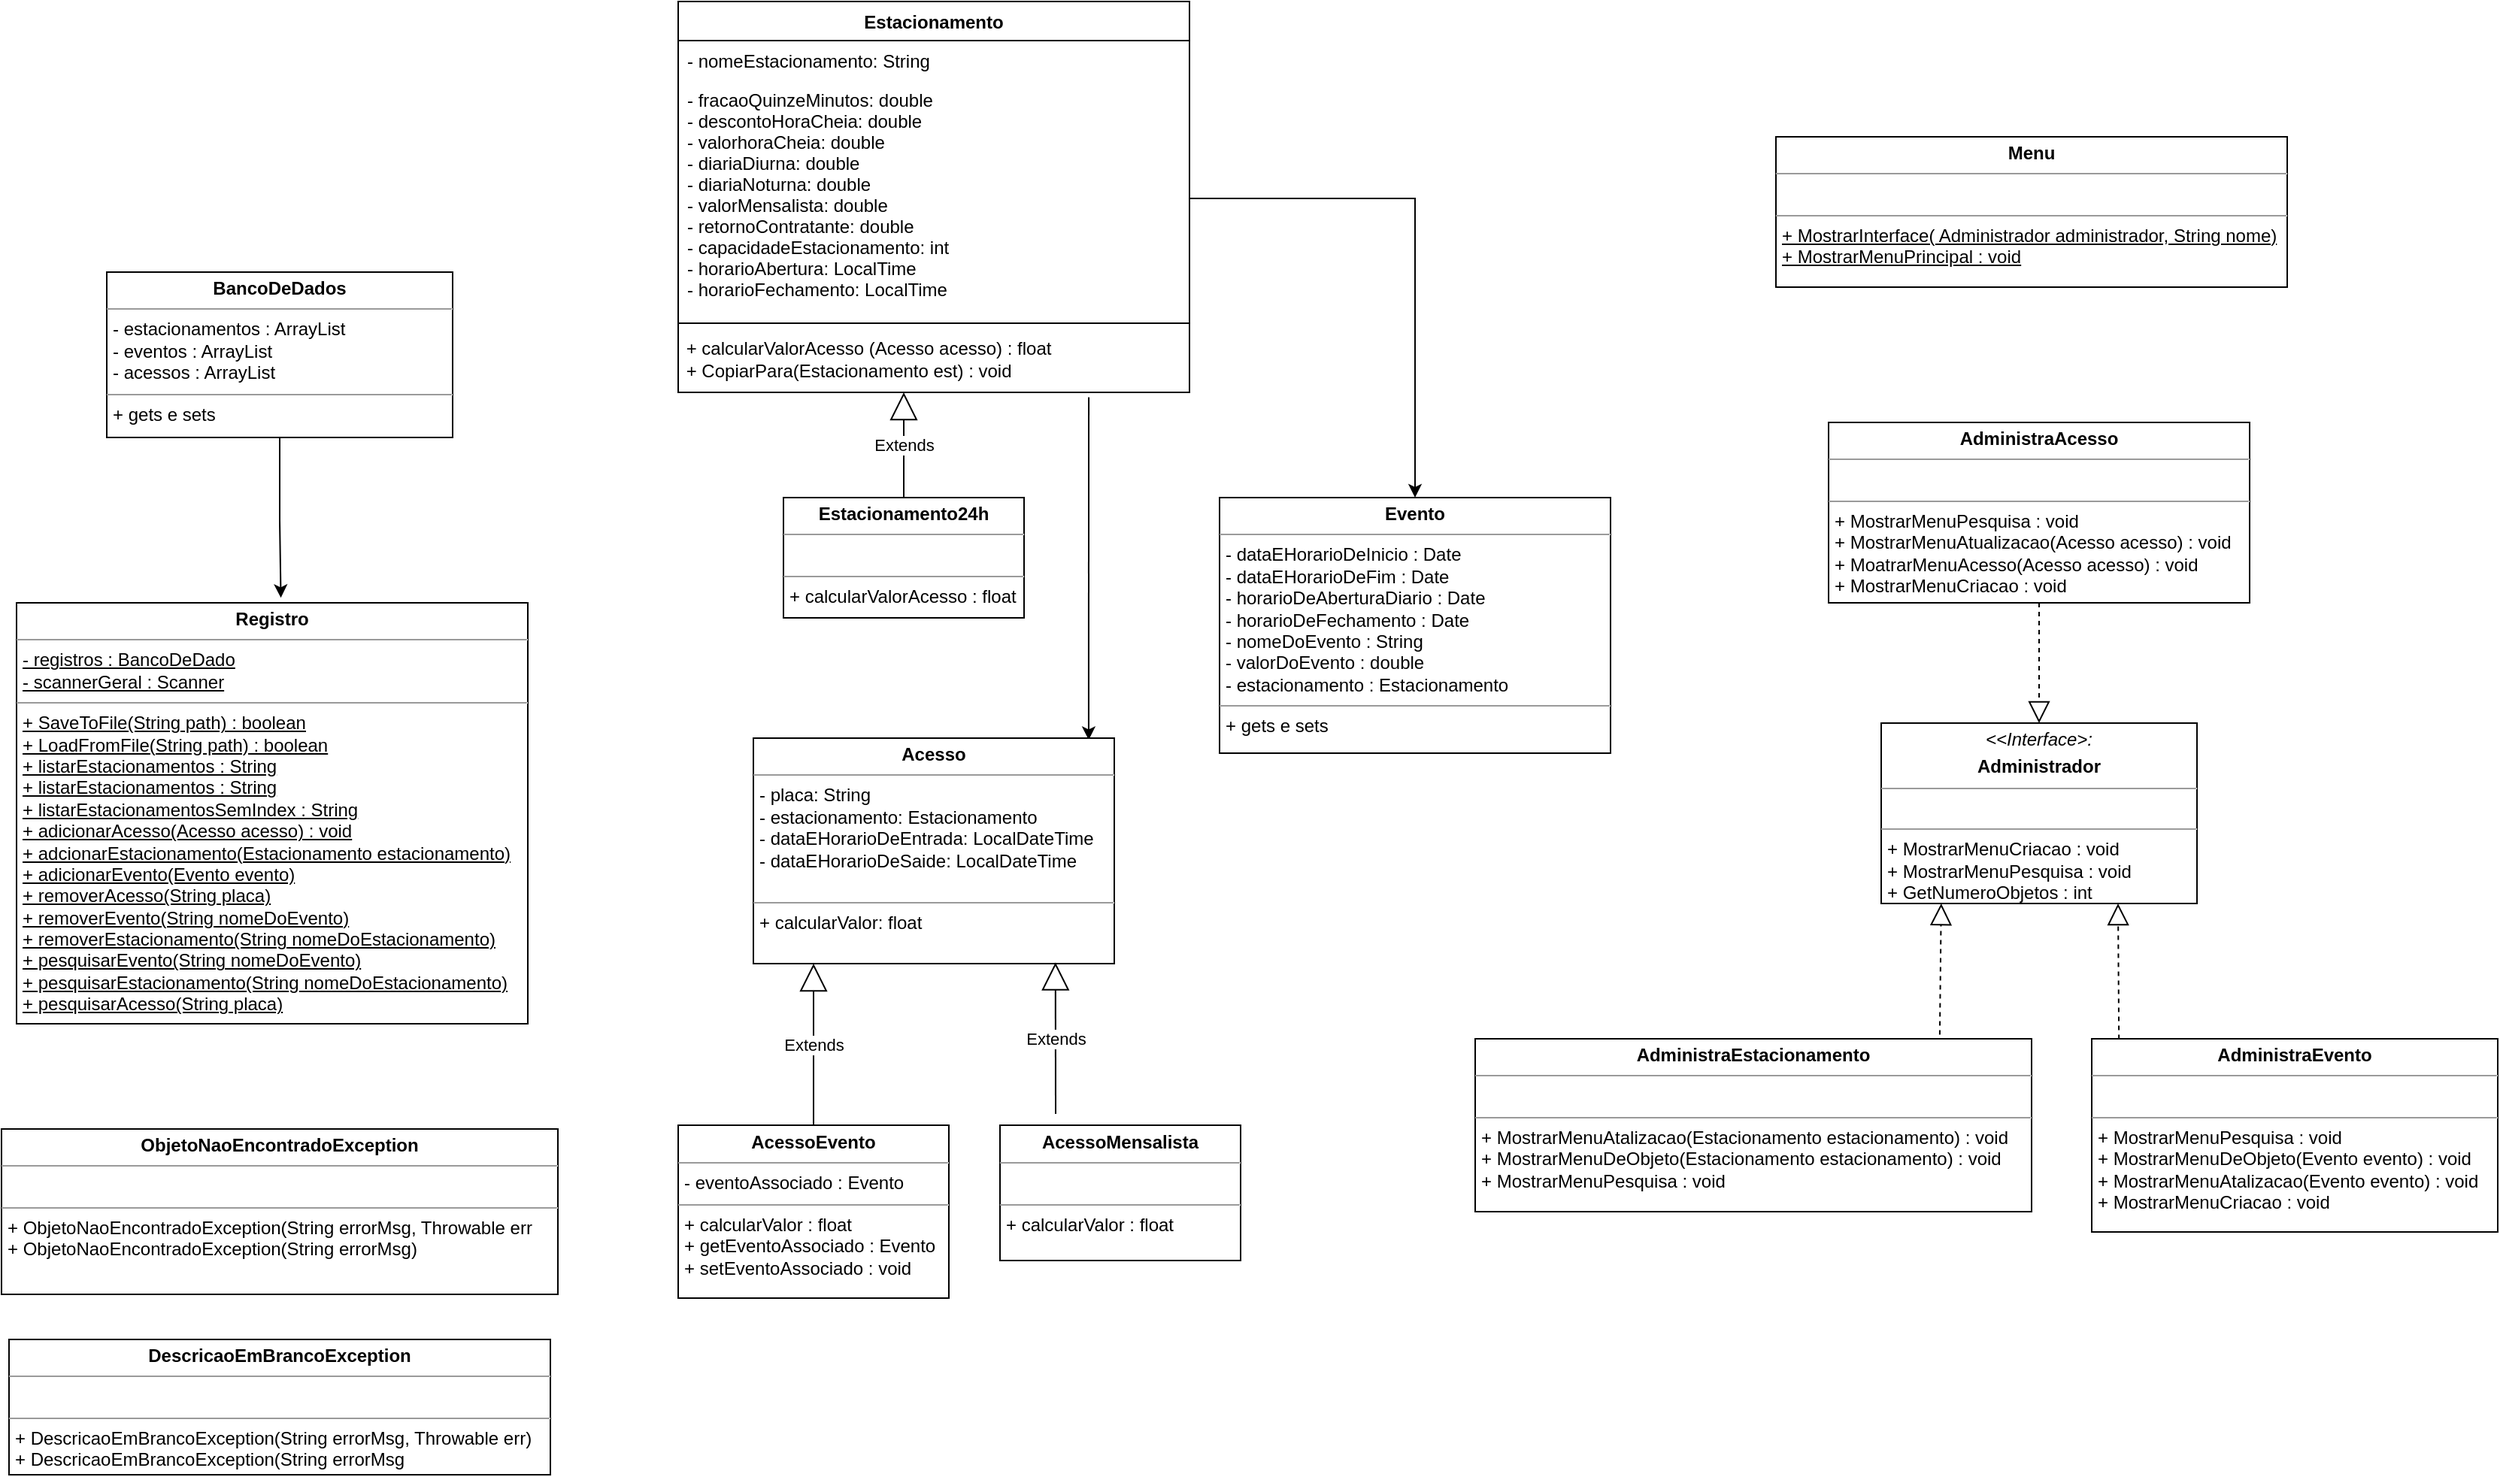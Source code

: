 <mxfile version="20.2.8" type="device"><diagram id="C5RBs43oDa-KdzZeNtuy" name="Page-1"><mxGraphModel dx="2425" dy="811" grid="1" gridSize="10" guides="1" tooltips="1" connect="1" arrows="1" fold="1" page="1" pageScale="1" pageWidth="827" pageHeight="1169" math="0" shadow="0"><root><mxCell id="WIyWlLk6GJQsqaUBKTNV-0"/><mxCell id="WIyWlLk6GJQsqaUBKTNV-1" parent="WIyWlLk6GJQsqaUBKTNV-0"/><mxCell id="Tdjoox6hEZeRasPWhEUy-16" style="edgeStyle=orthogonalEdgeStyle;rounded=0;orthogonalLoop=1;jettySize=auto;html=1;entryX=0.929;entryY=0.008;entryDx=0;entryDy=0;entryPerimeter=0;exitX=0.803;exitY=1.131;exitDx=0;exitDy=0;exitPerimeter=0;" edge="1" parent="WIyWlLk6GJQsqaUBKTNV-1" source="Tdjoox6hEZeRasPWhEUy-1" target="5Bb1ZXkFpV4M8pYd9WVb-0"><mxGeometry relative="1" as="geometry"/></mxCell><mxCell id="zkfFHV4jXpPFQw0GAbJ--0" value="Estacionamento" style="swimlane;fontStyle=1;align=center;verticalAlign=top;childLayout=stackLayout;horizontal=1;startSize=26;horizontalStack=0;resizeParent=1;resizeLast=0;collapsible=1;marginBottom=0;rounded=0;shadow=0;strokeWidth=1;" parent="WIyWlLk6GJQsqaUBKTNV-1" vertex="1"><mxGeometry x="200" y="110" width="340" height="260" as="geometry"><mxRectangle x="230" y="140" width="160" height="26" as="alternateBounds"/></mxGeometry></mxCell><mxCell id="zkfFHV4jXpPFQw0GAbJ--1" value="- nomeEstacionamento: String" style="text;align=left;verticalAlign=top;spacingLeft=4;spacingRight=4;overflow=hidden;rotatable=0;points=[[0,0.5],[1,0.5]];portConstraint=eastwest;" parent="zkfFHV4jXpPFQw0GAbJ--0" vertex="1"><mxGeometry y="26" width="340" height="26" as="geometry"/></mxCell><mxCell id="zkfFHV4jXpPFQw0GAbJ--3" value="- fracaoQuinzeMinutos: double&#10;- descontoHoraCheia: double&#10;- valorhoraCheia: double&#10;- diariaDiurna: double&#10;- diariaNoturna: double&#10;- valorMensalista: double&#10;- retornoContratante: double&#10;- capacidadeEstacionamento: int&#10;- horarioAbertura: LocalTime&#10;- horarioFechamento: LocalTime" style="text;align=left;verticalAlign=top;spacingLeft=4;spacingRight=4;overflow=hidden;rotatable=0;points=[[0,0.5],[1,0.5]];portConstraint=eastwest;rounded=0;shadow=0;html=0;" parent="zkfFHV4jXpPFQw0GAbJ--0" vertex="1"><mxGeometry y="52" width="340" height="158" as="geometry"/></mxCell><mxCell id="zkfFHV4jXpPFQw0GAbJ--4" value="" style="line;html=1;strokeWidth=1;align=left;verticalAlign=middle;spacingTop=-1;spacingLeft=3;spacingRight=3;rotatable=0;labelPosition=right;points=[];portConstraint=eastwest;" parent="zkfFHV4jXpPFQw0GAbJ--0" vertex="1"><mxGeometry y="210" width="340" height="8" as="geometry"/></mxCell><mxCell id="Tdjoox6hEZeRasPWhEUy-1" value="&amp;nbsp;+ calcularValorAcesso (Acesso acesso) : float&lt;br&gt;&amp;nbsp;+ CopiarPara(Estacionamento est) : void" style="text;html=1;align=left;verticalAlign=middle;resizable=0;points=[];autosize=1;strokeColor=none;fillColor=none;" vertex="1" parent="zkfFHV4jXpPFQw0GAbJ--0"><mxGeometry y="218" width="340" height="40" as="geometry"/></mxCell><mxCell id="5Bb1ZXkFpV4M8pYd9WVb-0" value="&lt;p style=&quot;margin:0px;margin-top:4px;text-align:center;&quot;&gt;&lt;b&gt;Acesso&lt;/b&gt;&lt;/p&gt;&lt;hr size=&quot;1&quot;&gt;&lt;p style=&quot;margin:0px;margin-left:4px;&quot;&gt;- placa: String&lt;/p&gt;&lt;p style=&quot;margin:0px;margin-left:4px;&quot;&gt;- estacionamento: Estacionamento&lt;/p&gt;&lt;p style=&quot;margin:0px;margin-left:4px;&quot;&gt;- dataEHorarioDeEntrada: LocalDateTime&lt;/p&gt;&lt;p style=&quot;margin:0px;margin-left:4px;&quot;&gt;- dataEHorarioDeSaide: LocalDateTime&lt;/p&gt;&lt;p style=&quot;margin:0px;margin-left:4px;&quot;&gt;&lt;br&gt;&lt;/p&gt;&lt;hr size=&quot;1&quot;&gt;&lt;p style=&quot;margin:0px;margin-left:4px;&quot;&gt;+ calcularValor: float&lt;/p&gt;&lt;p style=&quot;margin:0px;margin-left:4px;&quot;&gt;&lt;br&gt;&lt;/p&gt;" style="verticalAlign=top;align=left;overflow=fill;fontSize=12;fontFamily=Helvetica;html=1;" parent="WIyWlLk6GJQsqaUBKTNV-1" vertex="1"><mxGeometry x="250" y="600" width="240" height="150" as="geometry"/></mxCell><mxCell id="5Bb1ZXkFpV4M8pYd9WVb-1" value="&lt;p style=&quot;margin:0px;margin-top:4px;text-align:center;&quot;&gt;&lt;b&gt;AdministraAcesso&lt;/b&gt;&lt;/p&gt;&lt;hr size=&quot;1&quot;&gt;&lt;p style=&quot;margin:0px;margin-left:4px;&quot;&gt;&lt;br&gt;&lt;/p&gt;&lt;hr size=&quot;1&quot;&gt;&lt;p style=&quot;margin:0px;margin-left:4px;&quot;&gt;+ MostrarMenuPesquisa : void&lt;/p&gt;&lt;p style=&quot;margin:0px;margin-left:4px;&quot;&gt;+ MostrarMenuAtualizacao(Acesso acesso) : void&lt;/p&gt;&lt;p style=&quot;margin:0px;margin-left:4px;&quot;&gt;+ MoatrarMenuAcesso(Acesso acesso) : void&lt;/p&gt;&lt;p style=&quot;margin:0px;margin-left:4px;&quot;&gt;+ MostrarMenuCriacao : void&lt;/p&gt;" style="verticalAlign=top;align=left;overflow=fill;fontSize=12;fontFamily=Helvetica;html=1;" parent="WIyWlLk6GJQsqaUBKTNV-1" vertex="1"><mxGeometry x="965" y="390" width="280" height="120" as="geometry"/></mxCell><mxCell id="5Bb1ZXkFpV4M8pYd9WVb-3" value="&lt;p style=&quot;margin:0px;margin-top:4px;text-align:center;&quot;&gt;&lt;i style=&quot;&quot;&gt;&amp;lt;&amp;lt;Interface&amp;gt;:&lt;/i&gt;&lt;/p&gt;&lt;p style=&quot;margin:0px;margin-top:4px;text-align:center;&quot;&gt;&lt;b&gt;Administrador&lt;/b&gt;&lt;/p&gt;&lt;hr size=&quot;1&quot;&gt;&lt;p style=&quot;margin:0px;margin-left:4px;&quot;&gt;&lt;br&gt;&lt;/p&gt;&lt;hr size=&quot;1&quot;&gt;&lt;p style=&quot;margin:0px;margin-left:4px;&quot;&gt;+ MostrarMenuCriacao : void&lt;/p&gt;&lt;p style=&quot;margin:0px;margin-left:4px;&quot;&gt;+ MostrarMenuPesquisa : void&lt;/p&gt;&lt;p style=&quot;margin:0px;margin-left:4px;&quot;&gt;+ GetNumeroObjetos : int&lt;/p&gt;" style="verticalAlign=top;align=left;overflow=fill;fontSize=12;fontFamily=Helvetica;html=1;" parent="WIyWlLk6GJQsqaUBKTNV-1" vertex="1"><mxGeometry x="1000" y="590" width="210" height="120" as="geometry"/></mxCell><mxCell id="5Bb1ZXkFpV4M8pYd9WVb-4" value="&lt;p style=&quot;margin:0px;margin-top:4px;text-align:center;&quot;&gt;&lt;b&gt;AdministraEstacionamento&lt;/b&gt;&lt;/p&gt;&lt;hr size=&quot;1&quot;&gt;&lt;p style=&quot;margin:0px;margin-left:4px;&quot;&gt;&lt;br&gt;&lt;/p&gt;&lt;hr size=&quot;1&quot;&gt;&lt;p style=&quot;margin:0px;margin-left:4px;&quot;&gt;+ MostrarMenuAtalizacao(Estacionamento estacionamento) : void&lt;/p&gt;&lt;p style=&quot;margin:0px;margin-left:4px;&quot;&gt;+ MostrarMenuDeObjeto(Estacionamento estacionamento) : void&lt;/p&gt;&lt;p style=&quot;margin:0px;margin-left:4px;&quot;&gt;+ MostrarMenuPesquisa : void&lt;/p&gt;" style="verticalAlign=top;align=left;overflow=fill;fontSize=12;fontFamily=Helvetica;html=1;" parent="WIyWlLk6GJQsqaUBKTNV-1" vertex="1"><mxGeometry x="730" y="800" width="370" height="115" as="geometry"/></mxCell><mxCell id="5Bb1ZXkFpV4M8pYd9WVb-5" value="&lt;p style=&quot;margin:0px;margin-top:4px;text-align:center;&quot;&gt;&lt;b&gt;AdministraEvento&lt;/b&gt;&lt;/p&gt;&lt;hr size=&quot;1&quot;&gt;&lt;p style=&quot;margin:0px;margin-left:4px;&quot;&gt;&lt;br&gt;&lt;/p&gt;&lt;hr size=&quot;1&quot;&gt;&lt;p style=&quot;margin: 0px 0px 0px 4px;&quot;&gt;+ MostrarMenuPesquisa : void&lt;/p&gt;&lt;p style=&quot;margin: 0px 0px 0px 4px;&quot;&gt;+ MostrarMenuDeObjeto(Evento evento) : void&lt;/p&gt;&lt;p style=&quot;margin: 0px 0px 0px 4px;&quot;&gt;+ MostrarMenuAtalizacao(Evento evento) : void&lt;/p&gt;&lt;p style=&quot;margin: 0px 0px 0px 4px;&quot;&gt;+ MostrarMenuCriacao : void&lt;/p&gt;" style="verticalAlign=top;align=left;overflow=fill;fontSize=12;fontFamily=Helvetica;html=1;" parent="WIyWlLk6GJQsqaUBKTNV-1" vertex="1"><mxGeometry x="1140" y="800" width="270" height="128.5" as="geometry"/></mxCell><mxCell id="Tdjoox6hEZeRasPWhEUy-19" style="edgeStyle=orthogonalEdgeStyle;rounded=0;orthogonalLoop=1;jettySize=auto;html=1;entryX=0.517;entryY=-0.012;entryDx=0;entryDy=0;entryPerimeter=0;" edge="1" parent="WIyWlLk6GJQsqaUBKTNV-1" source="5Bb1ZXkFpV4M8pYd9WVb-6" target="5Bb1ZXkFpV4M8pYd9WVb-14"><mxGeometry relative="1" as="geometry"/></mxCell><mxCell id="5Bb1ZXkFpV4M8pYd9WVb-6" value="&lt;p style=&quot;margin:0px;margin-top:4px;text-align:center;&quot;&gt;&lt;b&gt;BancoDeDados&lt;/b&gt;&lt;/p&gt;&lt;hr size=&quot;1&quot;&gt;&lt;p style=&quot;margin:0px;margin-left:4px;&quot;&gt;- estacionamentos : ArrayList&lt;/p&gt;&lt;p style=&quot;margin:0px;margin-left:4px;&quot;&gt;- eventos : ArrayList&lt;/p&gt;&lt;p style=&quot;margin:0px;margin-left:4px;&quot;&gt;- acessos : ArrayList&lt;/p&gt;&lt;hr size=&quot;1&quot;&gt;&lt;p style=&quot;margin:0px;margin-left:4px;&quot;&gt;+ gets e sets&lt;/p&gt;" style="verticalAlign=top;align=left;overflow=fill;fontSize=12;fontFamily=Helvetica;html=1;" parent="WIyWlLk6GJQsqaUBKTNV-1" vertex="1"><mxGeometry x="-180" y="290" width="230" height="110" as="geometry"/></mxCell><mxCell id="5Bb1ZXkFpV4M8pYd9WVb-7" value="&lt;p style=&quot;margin:0px;margin-top:4px;text-align:center;&quot;&gt;&lt;b&gt;Evento&lt;/b&gt;&lt;/p&gt;&lt;hr size=&quot;1&quot;&gt;&lt;p style=&quot;margin:0px;margin-left:4px;&quot;&gt;- dataEHorarioDeInicio : Date&lt;/p&gt;&lt;p style=&quot;margin:0px;margin-left:4px;&quot;&gt;- dataEHorarioDeFim : Date&lt;/p&gt;&lt;p style=&quot;margin:0px;margin-left:4px;&quot;&gt;- horarioDeAberturaDiario : Date&lt;/p&gt;&lt;p style=&quot;margin:0px;margin-left:4px;&quot;&gt;- horarioDeFechamento : Date&lt;/p&gt;&lt;p style=&quot;margin:0px;margin-left:4px;&quot;&gt;- nomeDoEvento : String&lt;/p&gt;&lt;p style=&quot;margin:0px;margin-left:4px;&quot;&gt;- valorDoEvento : double&lt;/p&gt;&lt;p style=&quot;margin:0px;margin-left:4px;&quot;&gt;- estacionamento : Estacionamento&lt;/p&gt;&lt;hr size=&quot;1&quot;&gt;&lt;p style=&quot;margin:0px;margin-left:4px;&quot;&gt;+ gets e sets&lt;/p&gt;" style="verticalAlign=top;align=left;overflow=fill;fontSize=12;fontFamily=Helvetica;html=1;" parent="WIyWlLk6GJQsqaUBKTNV-1" vertex="1"><mxGeometry x="560" y="440" width="260" height="170" as="geometry"/></mxCell><mxCell id="5Bb1ZXkFpV4M8pYd9WVb-8" value="&lt;p style=&quot;margin:0px;margin-top:4px;text-align:center;&quot;&gt;&lt;b&gt;DescricaoEmBrancoException&lt;/b&gt;&lt;/p&gt;&lt;hr size=&quot;1&quot;&gt;&lt;p style=&quot;margin:0px;margin-left:4px;&quot;&gt;&lt;br&gt;&lt;/p&gt;&lt;hr size=&quot;1&quot;&gt;&lt;p style=&quot;margin:0px;margin-left:4px;&quot;&gt;+ DescricaoEmBrancoException(String errorMsg, Throwable err)&lt;/p&gt;&lt;p style=&quot;margin:0px;margin-left:4px;&quot;&gt;+ DescricaoEmBrancoException(String errorMsg&lt;/p&gt;" style="verticalAlign=top;align=left;overflow=fill;fontSize=12;fontFamily=Helvetica;html=1;" parent="WIyWlLk6GJQsqaUBKTNV-1" vertex="1"><mxGeometry x="-245" y="1000" width="360" height="90" as="geometry"/></mxCell><mxCell id="5Bb1ZXkFpV4M8pYd9WVb-12" value="&lt;p style=&quot;margin:0px;margin-top:4px;text-align:center;&quot;&gt;&lt;b&gt;Menu&lt;/b&gt;&lt;/p&gt;&lt;hr size=&quot;1&quot;&gt;&lt;p style=&quot;margin:0px;margin-left:4px;&quot;&gt;&lt;br&gt;&lt;/p&gt;&lt;hr size=&quot;1&quot;&gt;&lt;p style=&quot;margin:0px;margin-left:4px;&quot;&gt;&lt;u&gt;+ MostrarInterface( Administrador administrador, String nome)&lt;/u&gt;&lt;/p&gt;&lt;p style=&quot;margin:0px;margin-left:4px;&quot;&gt;&lt;u&gt;+ MostrarMenuPrincipal : void&lt;/u&gt;&lt;/p&gt;&lt;p style=&quot;margin:0px;margin-left:4px;&quot;&gt;&lt;br&gt;&lt;/p&gt;" style="verticalAlign=top;align=left;overflow=fill;fontSize=12;fontFamily=Helvetica;html=1;" parent="WIyWlLk6GJQsqaUBKTNV-1" vertex="1"><mxGeometry x="930" y="200" width="340" height="100" as="geometry"/></mxCell><mxCell id="5Bb1ZXkFpV4M8pYd9WVb-13" value="&lt;p style=&quot;margin:0px;margin-top:4px;text-align:center;&quot;&gt;&lt;b&gt;ObjetoNaoEncontradoException&lt;/b&gt;&lt;/p&gt;&lt;hr size=&quot;1&quot;&gt;&lt;p style=&quot;margin:0px;margin-left:4px;&quot;&gt;&lt;br&gt;&lt;/p&gt;&lt;hr size=&quot;1&quot;&gt;&lt;p style=&quot;margin:0px;margin-left:4px;&quot;&gt;+ ObjetoNaoEncontradoException(String errorMsg, Throwable err&lt;/p&gt;&lt;p style=&quot;margin:0px;margin-left:4px;&quot;&gt;+ ObjetoNaoEncontradoException(String errorMsg)&lt;/p&gt;" style="verticalAlign=top;align=left;overflow=fill;fontSize=12;fontFamily=Helvetica;html=1;" parent="WIyWlLk6GJQsqaUBKTNV-1" vertex="1"><mxGeometry x="-250" y="860" width="370" height="110" as="geometry"/></mxCell><mxCell id="5Bb1ZXkFpV4M8pYd9WVb-14" value="&lt;p style=&quot;margin:0px;margin-top:4px;text-align:center;&quot;&gt;&lt;b&gt;Registro&lt;/b&gt;&lt;/p&gt;&lt;hr size=&quot;1&quot;&gt;&lt;p style=&quot;margin:0px;margin-left:4px;&quot;&gt;&lt;u&gt;- registros : BancoDeDado&lt;/u&gt;&lt;/p&gt;&lt;p style=&quot;margin:0px;margin-left:4px;&quot;&gt;&lt;u&gt;- scannerGeral : Scanner&lt;/u&gt;&lt;/p&gt;&lt;hr size=&quot;1&quot;&gt;&lt;p style=&quot;margin:0px;margin-left:4px;&quot;&gt;&lt;u&gt;+ SaveToFile(String path) : boolean&lt;/u&gt;&lt;/p&gt;&lt;p style=&quot;margin:0px;margin-left:4px;&quot;&gt;&lt;u&gt;+ LoadFromFile(String path) : boolean&lt;/u&gt;&lt;/p&gt;&lt;p style=&quot;margin:0px;margin-left:4px;&quot;&gt;&lt;u&gt;+ listarEstacionamentos : String&lt;/u&gt;&lt;/p&gt;&lt;p style=&quot;margin:0px;margin-left:4px;&quot;&gt;&lt;u&gt;+ listarEstacionamentos : String&lt;/u&gt;&lt;/p&gt;&lt;p style=&quot;margin:0px;margin-left:4px;&quot;&gt;&lt;u&gt;+ listarEstacionamentosSemIndex : String&lt;/u&gt;&lt;/p&gt;&lt;p style=&quot;margin:0px;margin-left:4px;&quot;&gt;&lt;u&gt;+ adicionarAcesso(Acesso acesso) : void&lt;/u&gt;&lt;/p&gt;&lt;p style=&quot;margin:0px;margin-left:4px;&quot;&gt;&lt;u&gt;+ adcionarEstacionamento(Estacionamento estacionamento)&lt;/u&gt;&lt;/p&gt;&lt;p style=&quot;margin:0px;margin-left:4px;&quot;&gt;&lt;u&gt;+ adicionarEvento(Evento evento)&lt;/u&gt;&lt;/p&gt;&lt;p style=&quot;margin:0px;margin-left:4px;&quot;&gt;&lt;u&gt;+ removerAcesso(String placa)&lt;/u&gt;&lt;/p&gt;&lt;p style=&quot;margin:0px;margin-left:4px;&quot;&gt;&lt;u&gt;+ removerEvento(String nomeDoEvento)&lt;/u&gt;&lt;/p&gt;&lt;p style=&quot;margin:0px;margin-left:4px;&quot;&gt;&lt;u&gt;+ removerEstacionamento(String nomeDoEstacionamento)&lt;/u&gt;&lt;/p&gt;&lt;p style=&quot;margin:0px;margin-left:4px;&quot;&gt;&lt;u&gt;+ pesquisarEvento(String nomeDoEvento)&lt;/u&gt;&lt;/p&gt;&lt;p style=&quot;margin:0px;margin-left:4px;&quot;&gt;&lt;u&gt;+ pesquisarEstacionamento(String nomeDoEstacionamento)&lt;/u&gt;&lt;/p&gt;&lt;p style=&quot;margin:0px;margin-left:4px;&quot;&gt;&lt;u&gt;+ pesquisarAcesso(String placa)&lt;/u&gt;&lt;/p&gt;&lt;p style=&quot;margin:0px;margin-left:4px;&quot;&gt;&lt;br&gt;&lt;/p&gt;" style="verticalAlign=top;align=left;overflow=fill;fontSize=12;fontFamily=Helvetica;html=1;" parent="WIyWlLk6GJQsqaUBKTNV-1" vertex="1"><mxGeometry x="-240" y="510" width="340" height="280" as="geometry"/></mxCell><mxCell id="5Bb1ZXkFpV4M8pYd9WVb-15" value="&lt;p style=&quot;margin:0px;margin-top:4px;text-align:center;&quot;&gt;&lt;b&gt;AcessoMensalista&lt;/b&gt;&lt;/p&gt;&lt;hr size=&quot;1&quot;&gt;&lt;p style=&quot;margin:0px;margin-left:4px;&quot;&gt;&lt;br&gt;&lt;/p&gt;&lt;hr size=&quot;1&quot;&gt;&lt;p style=&quot;margin:0px;margin-left:4px;&quot;&gt;+ calcularValor : float&lt;/p&gt;" style="verticalAlign=top;align=left;overflow=fill;fontSize=12;fontFamily=Helvetica;html=1;" parent="WIyWlLk6GJQsqaUBKTNV-1" vertex="1"><mxGeometry x="414" y="857.5" width="160" height="90" as="geometry"/></mxCell><mxCell id="5Bb1ZXkFpV4M8pYd9WVb-18" value="&lt;p style=&quot;margin:0px;margin-top:4px;text-align:center;&quot;&gt;&lt;b&gt;AcessoEvento&lt;/b&gt;&lt;/p&gt;&lt;hr size=&quot;1&quot;&gt;&lt;p style=&quot;margin:0px;margin-left:4px;&quot;&gt;- eventoAssociado : Evento&lt;/p&gt;&lt;hr size=&quot;1&quot;&gt;&lt;p style=&quot;margin:0px;margin-left:4px;&quot;&gt;+ calcularValor : float&lt;/p&gt;&lt;p style=&quot;margin:0px;margin-left:4px;&quot;&gt;+ getEventoAssociado : Evento&lt;/p&gt;&lt;p style=&quot;margin:0px;margin-left:4px;&quot;&gt;+ setEventoAssociado : void&lt;/p&gt;&lt;p style=&quot;margin:0px;margin-left:4px;&quot;&gt;&lt;br&gt;&lt;/p&gt;" style="verticalAlign=top;align=left;overflow=fill;fontSize=12;fontFamily=Helvetica;html=1;" parent="WIyWlLk6GJQsqaUBKTNV-1" vertex="1"><mxGeometry x="200" y="857.5" width="180" height="115" as="geometry"/></mxCell><mxCell id="5Bb1ZXkFpV4M8pYd9WVb-23" value="Extends" style="endArrow=block;endSize=16;endFill=0;html=1;rounded=0;exitX=0.5;exitY=0;exitDx=0;exitDy=0;" parent="WIyWlLk6GJQsqaUBKTNV-1" source="5Bb1ZXkFpV4M8pYd9WVb-18" edge="1"><mxGeometry width="160" relative="1" as="geometry"><mxPoint x="380" y="970" as="sourcePoint"/><mxPoint x="290" y="750" as="targetPoint"/></mxGeometry></mxCell><mxCell id="5Bb1ZXkFpV4M8pYd9WVb-24" value="Extends" style="endArrow=block;endSize=16;endFill=0;html=1;rounded=0;entryX=0.837;entryY=0.995;entryDx=0;entryDy=0;entryPerimeter=0;" parent="WIyWlLk6GJQsqaUBKTNV-1" target="5Bb1ZXkFpV4M8pYd9WVb-0" edge="1"><mxGeometry width="160" relative="1" as="geometry"><mxPoint x="451" y="850" as="sourcePoint"/><mxPoint x="440" y="760" as="targetPoint"/><Array as="points"/></mxGeometry></mxCell><mxCell id="5Bb1ZXkFpV4M8pYd9WVb-27" value="&lt;p style=&quot;margin:0px;margin-top:4px;text-align:center;&quot;&gt;&lt;b&gt;Estacionamento24h&lt;/b&gt;&lt;/p&gt;&lt;hr size=&quot;1&quot;&gt;&lt;p style=&quot;margin:0px;margin-left:4px;&quot;&gt;&lt;br&gt;&lt;/p&gt;&lt;hr size=&quot;1&quot;&gt;&lt;p style=&quot;margin:0px;margin-left:4px;&quot;&gt;+ calcularValorAcesso : float&lt;/p&gt;" style="verticalAlign=top;align=left;overflow=fill;fontSize=12;fontFamily=Helvetica;html=1;" parent="WIyWlLk6GJQsqaUBKTNV-1" vertex="1"><mxGeometry x="270" y="440" width="160" height="80" as="geometry"/></mxCell><mxCell id="5Bb1ZXkFpV4M8pYd9WVb-31" value="Extends" style="endArrow=block;endSize=16;endFill=0;html=1;rounded=0;exitX=0.5;exitY=0;exitDx=0;exitDy=0;" parent="WIyWlLk6GJQsqaUBKTNV-1" source="5Bb1ZXkFpV4M8pYd9WVb-27" edge="1"><mxGeometry width="160" relative="1" as="geometry"><mxPoint x="200" y="442" as="sourcePoint"/><mxPoint x="350" y="370" as="targetPoint"/></mxGeometry></mxCell><mxCell id="Tdjoox6hEZeRasPWhEUy-11" value="" style="endArrow=block;dashed=1;endFill=0;endSize=12;html=1;rounded=0;exitX=0.835;exitY=-0.024;exitDx=0;exitDy=0;entryX=0.19;entryY=1;entryDx=0;entryDy=0;entryPerimeter=0;exitPerimeter=0;" edge="1" parent="WIyWlLk6GJQsqaUBKTNV-1" source="5Bb1ZXkFpV4M8pYd9WVb-4" target="5Bb1ZXkFpV4M8pYd9WVb-3"><mxGeometry width="160" relative="1" as="geometry"><mxPoint x="840" y="590" as="sourcePoint"/><mxPoint x="1000" y="590" as="targetPoint"/></mxGeometry></mxCell><mxCell id="Tdjoox6hEZeRasPWhEUy-12" value="" style="endArrow=block;dashed=1;endFill=0;endSize=12;html=1;rounded=0;exitX=0.067;exitY=0.002;exitDx=0;exitDy=0;entryX=0.75;entryY=1;entryDx=0;entryDy=0;exitPerimeter=0;" edge="1" parent="WIyWlLk6GJQsqaUBKTNV-1" source="5Bb1ZXkFpV4M8pYd9WVb-5" target="5Bb1ZXkFpV4M8pYd9WVb-3"><mxGeometry width="160" relative="1" as="geometry"><mxPoint x="925" y="810.0" as="sourcePoint"/><mxPoint x="1010" y="720.0" as="targetPoint"/></mxGeometry></mxCell><mxCell id="Tdjoox6hEZeRasPWhEUy-13" value="" style="endArrow=block;dashed=1;endFill=0;endSize=12;html=1;rounded=0;entryX=0.5;entryY=0;entryDx=0;entryDy=0;" edge="1" parent="WIyWlLk6GJQsqaUBKTNV-1" target="5Bb1ZXkFpV4M8pYd9WVb-3"><mxGeometry width="160" relative="1" as="geometry"><mxPoint x="1105" y="510" as="sourcePoint"/><mxPoint x="1145" y="510.0" as="targetPoint"/></mxGeometry></mxCell><mxCell id="Tdjoox6hEZeRasPWhEUy-15" style="edgeStyle=orthogonalEdgeStyle;rounded=0;orthogonalLoop=1;jettySize=auto;html=1;" edge="1" parent="WIyWlLk6GJQsqaUBKTNV-1" source="zkfFHV4jXpPFQw0GAbJ--3" target="5Bb1ZXkFpV4M8pYd9WVb-7"><mxGeometry relative="1" as="geometry"/></mxCell></root></mxGraphModel></diagram></mxfile>